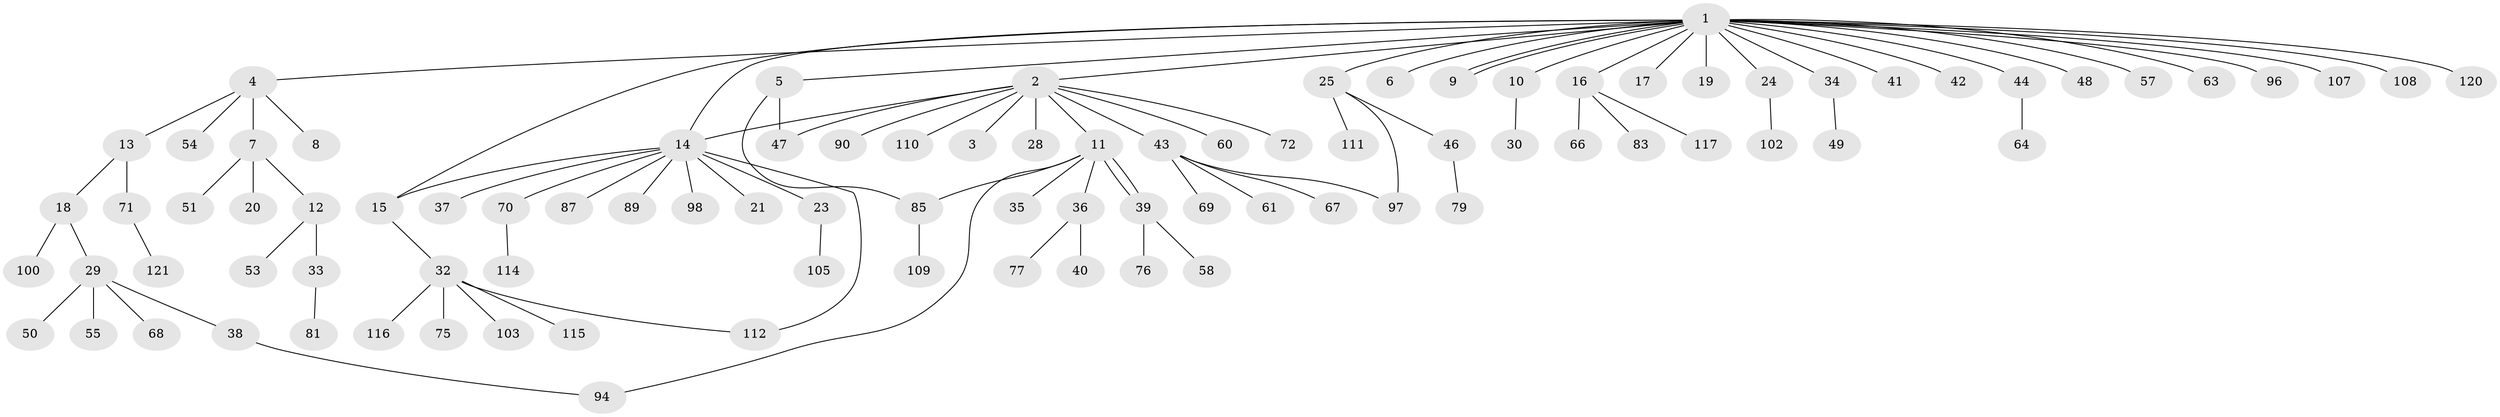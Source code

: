 // original degree distribution, {25: 0.008064516129032258, 12: 0.008064516129032258, 1: 0.5967741935483871, 6: 0.016129032258064516, 3: 0.07258064516129033, 5: 0.024193548387096774, 2: 0.20161290322580644, 7: 0.016129032258064516, 4: 0.04838709677419355, 11: 0.008064516129032258}
// Generated by graph-tools (version 1.1) at 2025/41/03/06/25 10:41:52]
// undirected, 92 vertices, 100 edges
graph export_dot {
graph [start="1"]
  node [color=gray90,style=filled];
  1 [super="+78"];
  2 [super="+22"];
  3;
  4 [super="+62"];
  5;
  6;
  7 [super="+31"];
  8;
  9;
  10;
  11;
  12 [super="+82"];
  13 [super="+26"];
  14 [super="+101"];
  15 [super="+59"];
  16 [super="+95"];
  17;
  18 [super="+122"];
  19;
  20;
  21;
  23;
  24;
  25 [super="+27"];
  28;
  29 [super="+123"];
  30 [super="+99"];
  32 [super="+106"];
  33 [super="+104"];
  34 [super="+80"];
  35 [super="+52"];
  36 [super="+119"];
  37;
  38;
  39 [super="+56"];
  40 [super="+84"];
  41 [super="+91"];
  42;
  43 [super="+65"];
  44 [super="+45"];
  46;
  47 [super="+86"];
  48;
  49 [super="+73"];
  50;
  51;
  53;
  54;
  55;
  57;
  58;
  60;
  61;
  63;
  64;
  66;
  67;
  68;
  69;
  70 [super="+93"];
  71 [super="+74"];
  72;
  75;
  76;
  77 [super="+118"];
  79;
  81;
  83;
  85 [super="+88"];
  87;
  89;
  90 [super="+92"];
  94 [super="+124"];
  96;
  97;
  98;
  100;
  102;
  103;
  105;
  107;
  108;
  109;
  110;
  111;
  112 [super="+113"];
  114;
  115;
  116;
  117;
  120;
  121;
  1 -- 2;
  1 -- 4;
  1 -- 5;
  1 -- 6;
  1 -- 9;
  1 -- 9;
  1 -- 10;
  1 -- 14;
  1 -- 16;
  1 -- 17;
  1 -- 19;
  1 -- 24;
  1 -- 25;
  1 -- 34;
  1 -- 41;
  1 -- 42;
  1 -- 44;
  1 -- 48;
  1 -- 57;
  1 -- 63;
  1 -- 96;
  1 -- 107;
  1 -- 108;
  1 -- 120;
  1 -- 15;
  2 -- 3;
  2 -- 11;
  2 -- 28;
  2 -- 43;
  2 -- 47;
  2 -- 60;
  2 -- 72;
  2 -- 90;
  2 -- 110;
  2 -- 14;
  4 -- 7;
  4 -- 8;
  4 -- 13;
  4 -- 54;
  5 -- 85;
  5 -- 47;
  7 -- 12;
  7 -- 20;
  7 -- 51;
  10 -- 30;
  11 -- 35;
  11 -- 36;
  11 -- 39;
  11 -- 39;
  11 -- 94;
  11 -- 85;
  12 -- 33;
  12 -- 53;
  13 -- 18;
  13 -- 71;
  14 -- 15;
  14 -- 21;
  14 -- 23;
  14 -- 37;
  14 -- 70;
  14 -- 87;
  14 -- 89;
  14 -- 98;
  14 -- 112;
  15 -- 32;
  16 -- 66;
  16 -- 83;
  16 -- 117;
  18 -- 29;
  18 -- 100;
  23 -- 105;
  24 -- 102;
  25 -- 46;
  25 -- 111;
  25 -- 97;
  29 -- 38;
  29 -- 50;
  29 -- 55;
  29 -- 68;
  32 -- 75;
  32 -- 103;
  32 -- 112;
  32 -- 115;
  32 -- 116;
  33 -- 81;
  34 -- 49;
  36 -- 40;
  36 -- 77;
  38 -- 94;
  39 -- 58;
  39 -- 76;
  43 -- 61;
  43 -- 97;
  43 -- 67;
  43 -- 69;
  44 -- 64;
  46 -- 79;
  70 -- 114;
  71 -- 121;
  85 -- 109;
}
